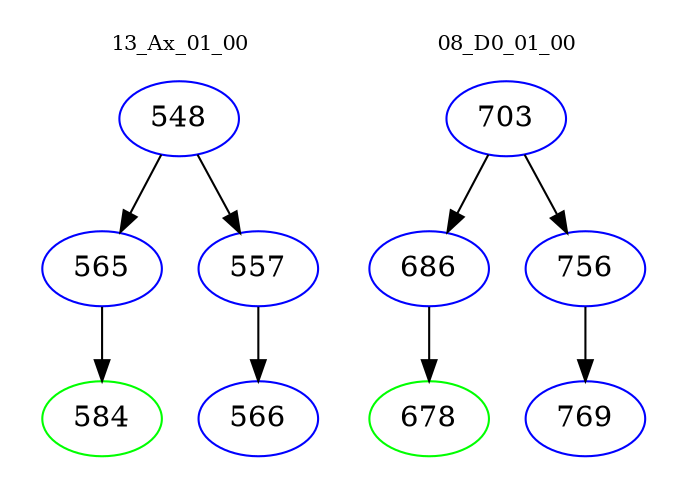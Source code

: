 digraph{
subgraph cluster_0 {
color = white
label = "13_Ax_01_00";
fontsize=10;
T0_548 [label="548", color="blue"]
T0_548 -> T0_565 [color="black"]
T0_565 [label="565", color="blue"]
T0_565 -> T0_584 [color="black"]
T0_584 [label="584", color="green"]
T0_548 -> T0_557 [color="black"]
T0_557 [label="557", color="blue"]
T0_557 -> T0_566 [color="black"]
T0_566 [label="566", color="blue"]
}
subgraph cluster_1 {
color = white
label = "08_D0_01_00";
fontsize=10;
T1_703 [label="703", color="blue"]
T1_703 -> T1_686 [color="black"]
T1_686 [label="686", color="blue"]
T1_686 -> T1_678 [color="black"]
T1_678 [label="678", color="green"]
T1_703 -> T1_756 [color="black"]
T1_756 [label="756", color="blue"]
T1_756 -> T1_769 [color="black"]
T1_769 [label="769", color="blue"]
}
}
